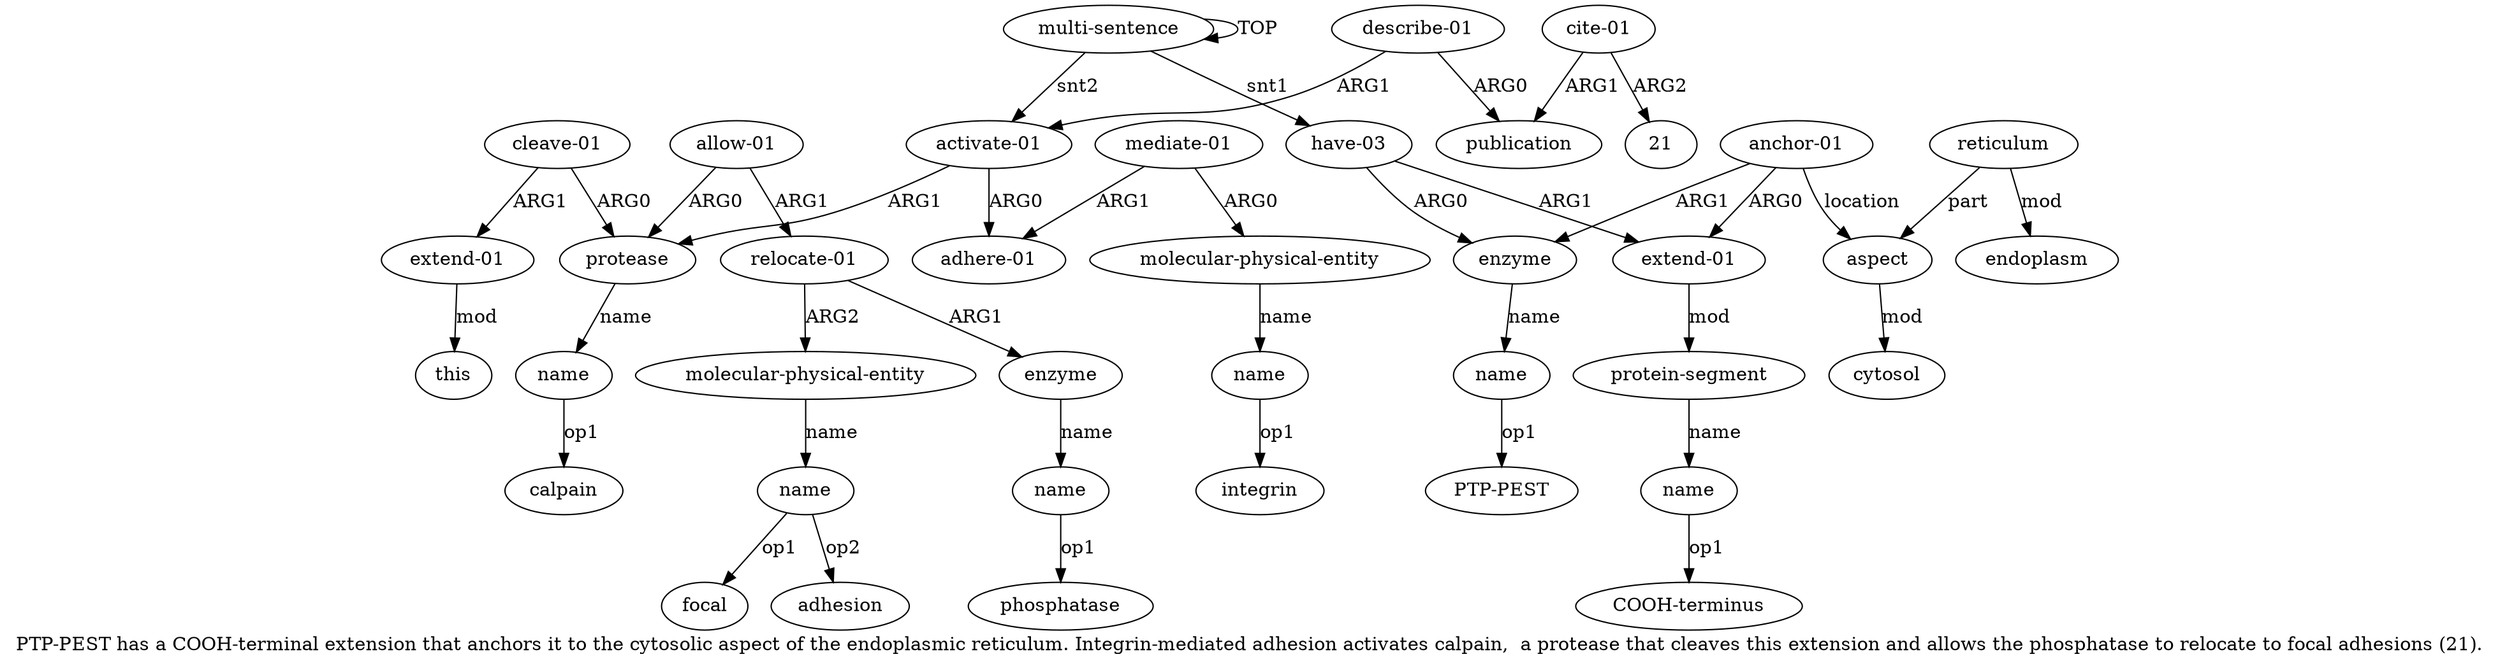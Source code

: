 digraph  {
	graph [label="PTP-PEST has a COOH-terminal extension that anchors it to the cytosolic aspect of the endoplasmic reticulum. Integrin-mediated adhesion \
activates calpain,  a protease that cleaves this extension and allows the phosphatase to relocate to focal adhesions (21)."];
	node [label="\N"];
	a20	 [color=black,
		gold_ind=20,
		gold_label="extend-01",
		label="extend-01",
		test_ind=20,
		test_label="extend-01"];
	a21	 [color=black,
		gold_ind=21,
		gold_label=this,
		label=this,
		test_ind=21,
		test_label=this];
	a20 -> a21 [key=0,
	color=black,
	gold_label=mod,
	label=mod,
	test_label=mod];
a22 [color=black,
	gold_ind=22,
	gold_label="allow-01",
	label="allow-01",
	test_ind=22,
	test_label="allow-01"];
a23 [color=black,
	gold_ind=23,
	gold_label="relocate-01",
	label="relocate-01",
	test_ind=23,
	test_label="relocate-01"];
a22 -> a23 [key=0,
color=black,
gold_label=ARG1,
label=ARG1,
test_label=ARG1];
a17 [color=black,
gold_ind=17,
gold_label=protease,
label=protease,
test_ind=17,
test_label=protease];
a22 -> a17 [key=0,
color=black,
gold_label=ARG0,
label=ARG0,
test_label=ARG0];
a24 [color=black,
gold_ind=24,
gold_label=enzyme,
label=enzyme,
test_ind=24,
test_label=enzyme];
a23 -> a24 [key=0,
color=black,
gold_label=ARG1,
label=ARG1,
test_label=ARG1];
a26 [color=black,
gold_ind=26,
gold_label="molecular-physical-entity",
label="molecular-physical-entity",
test_ind=26,
test_label="molecular-physical-entity"];
a23 -> a26 [key=0,
color=black,
gold_label=ARG2,
label=ARG2,
test_label=ARG2];
a25 [color=black,
gold_ind=25,
gold_label=name,
label=name,
test_ind=25,
test_label=name];
a24 -> a25 [key=0,
color=black,
gold_label=name,
label=name,
test_label=name];
"a25 phosphatase" [color=black,
gold_ind=-1,
gold_label=phosphatase,
label=phosphatase,
test_ind=-1,
test_label=phosphatase];
a25 -> "a25 phosphatase" [key=0,
color=black,
gold_label=op1,
label=op1,
test_label=op1];
a27 [color=black,
gold_ind=27,
gold_label=name,
label=name,
test_ind=27,
test_label=name];
a26 -> a27 [key=0,
color=black,
gold_label=name,
label=name,
test_label=name];
"a27 adhesion" [color=black,
gold_ind=-1,
gold_label=adhesion,
label=adhesion,
test_ind=-1,
test_label=adhesion];
a27 -> "a27 adhesion" [key=0,
color=black,
gold_label=op2,
label=op2,
test_label=op2];
"a27 focal" [color=black,
gold_ind=-1,
gold_label=focal,
label=focal,
test_ind=-1,
test_label=focal];
a27 -> "a27 focal" [key=0,
color=black,
gold_label=op1,
label=op1,
test_label=op1];
a28 [color=black,
gold_ind=28,
gold_label="describe-01",
label="describe-01",
test_ind=28,
test_label="describe-01"];
a29 [color=black,
gold_ind=29,
gold_label=publication,
label=publication,
test_ind=29,
test_label=publication];
a28 -> a29 [key=0,
color=black,
gold_label=ARG0,
label=ARG0,
test_label=ARG0];
a12 [color=black,
gold_ind=12,
gold_label="activate-01",
label="activate-01",
test_ind=12,
test_label="activate-01"];
a28 -> a12 [key=0,
color=black,
gold_label=ARG1,
label=ARG1,
test_label=ARG1];
"a16 integrin" [color=black,
gold_ind=-1,
gold_label=integrin,
label=integrin,
test_ind=-1,
test_label=integrin];
a30 [color=black,
gold_ind=30,
gold_label="cite-01",
label="cite-01",
test_ind=30,
test_label="cite-01"];
a30 -> a29 [key=0,
color=black,
gold_label=ARG1,
label=ARG1,
test_label=ARG1];
"a30 21" [color=black,
gold_ind=-1,
gold_label=21,
label=21,
test_ind=-1,
test_label=21];
a30 -> "a30 21" [key=0,
color=black,
gold_label=ARG2,
label=ARG2,
test_label=ARG2];
"a6 COOH-terminus" [color=black,
gold_ind=-1,
gold_label="COOH-terminus",
label="COOH-terminus",
test_ind=-1,
test_label="COOH-terminus"];
a15 [color=black,
gold_ind=15,
gold_label="molecular-physical-entity",
label="molecular-physical-entity",
test_ind=15,
test_label="molecular-physical-entity"];
a16 [color=black,
gold_ind=16,
gold_label=name,
label=name,
test_ind=16,
test_label=name];
a15 -> a16 [key=0,
color=black,
gold_label=name,
label=name,
test_label=name];
a14 [color=black,
gold_ind=14,
gold_label="mediate-01",
label="mediate-01",
test_ind=14,
test_label="mediate-01"];
a14 -> a15 [key=0,
color=black,
gold_label=ARG0,
label=ARG0,
test_label=ARG0];
a13 [color=black,
gold_ind=13,
gold_label="adhere-01",
label="adhere-01",
test_ind=13,
test_label="adhere-01"];
a14 -> a13 [key=0,
color=black,
gold_label=ARG1,
label=ARG1,
test_label=ARG1];
a18 [color=black,
gold_ind=18,
gold_label=name,
label=name,
test_ind=18,
test_label=name];
a17 -> a18 [key=0,
color=black,
gold_label=name,
label=name,
test_label=name];
a16 -> "a16 integrin" [key=0,
color=black,
gold_label=op1,
label=op1,
test_label=op1];
a11 [color=black,
gold_ind=11,
gold_label=endoplasm,
label=endoplasm,
test_ind=11,
test_label=endoplasm];
a10 [color=black,
gold_ind=10,
gold_label=reticulum,
label=reticulum,
test_ind=10,
test_label=reticulum];
a10 -> a11 [key=0,
color=black,
gold_label=mod,
label=mod,
test_label=mod];
a8 [color=black,
gold_ind=8,
gold_label=aspect,
label=aspect,
test_ind=8,
test_label=aspect];
a10 -> a8 [key=0,
color=black,
gold_label=part,
label=part,
test_label=part];
a12 -> a17 [key=0,
color=black,
gold_label=ARG1,
label=ARG1,
test_label=ARG1];
a12 -> a13 [key=0,
color=black,
gold_label=ARG0,
label=ARG0,
test_label=ARG0];
a19 [color=black,
gold_ind=19,
gold_label="cleave-01",
label="cleave-01",
test_ind=19,
test_label="cleave-01"];
a19 -> a20 [key=0,
color=black,
gold_label=ARG1,
label=ARG1,
test_label=ARG1];
a19 -> a17 [key=0,
color=black,
gold_label=ARG0,
label=ARG0,
test_label=ARG0];
"a18 calpain" [color=black,
gold_ind=-1,
gold_label=calpain,
label=calpain,
test_ind=-1,
test_label=calpain];
a18 -> "a18 calpain" [key=0,
color=black,
gold_label=op1,
label=op1,
test_label=op1];
a1 [color=black,
gold_ind=1,
gold_label="have-03",
label="have-03",
test_ind=1,
test_label="have-03"];
a2 [color=black,
gold_ind=2,
gold_label=enzyme,
label=enzyme,
test_ind=2,
test_label=enzyme];
a1 -> a2 [key=0,
color=black,
gold_label=ARG0,
label=ARG0,
test_label=ARG0];
a4 [color=black,
gold_ind=4,
gold_label="extend-01",
label="extend-01",
test_ind=4,
test_label="extend-01"];
a1 -> a4 [key=0,
color=black,
gold_label=ARG1,
label=ARG1,
test_label=ARG1];
a0 [color=black,
gold_ind=0,
gold_label="multi-sentence",
label="multi-sentence",
test_ind=0,
test_label="multi-sentence"];
a0 -> a12 [key=0,
color=black,
gold_label=snt2,
label=snt2,
test_label=snt2];
a0 -> a1 [key=0,
color=black,
gold_label=snt1,
label=snt1,
test_label=snt1];
a0 -> a0 [key=0,
color=black,
gold_label=TOP,
label=TOP,
test_label=TOP];
a3 [color=black,
gold_ind=3,
gold_label=name,
label=name,
test_ind=3,
test_label=name];
"a3 PTP-PEST" [color=black,
gold_ind=-1,
gold_label="PTP-PEST",
label="PTP-PEST",
test_ind=-1,
test_label="PTP-PEST"];
a3 -> "a3 PTP-PEST" [key=0,
color=black,
gold_label=op1,
label=op1,
test_label=op1];
a2 -> a3 [key=0,
color=black,
gold_label=name,
label=name,
test_label=name];
a5 [color=black,
gold_ind=5,
gold_label="protein-segment",
label="protein-segment",
test_ind=5,
test_label="protein-segment"];
a6 [color=black,
gold_ind=6,
gold_label=name,
label=name,
test_ind=6,
test_label=name];
a5 -> a6 [key=0,
color=black,
gold_label=name,
label=name,
test_label=name];
a4 -> a5 [key=0,
color=black,
gold_label=mod,
label=mod,
test_label=mod];
a7 [color=black,
gold_ind=7,
gold_label="anchor-01",
label="anchor-01",
test_ind=7,
test_label="anchor-01"];
a7 -> a2 [key=0,
color=black,
gold_label=ARG1,
label=ARG1,
test_label=ARG1];
a7 -> a4 [key=0,
color=black,
gold_label=ARG0,
label=ARG0,
test_label=ARG0];
a7 -> a8 [key=0,
color=black,
gold_label=location,
label=location,
test_label=location];
a6 -> "a6 COOH-terminus" [key=0,
color=black,
gold_label=op1,
label=op1,
test_label=op1];
a9 [color=black,
gold_ind=9,
gold_label=cytosol,
label=cytosol,
test_ind=9,
test_label=cytosol];
a8 -> a9 [key=0,
color=black,
gold_label=mod,
label=mod,
test_label=mod];
}
